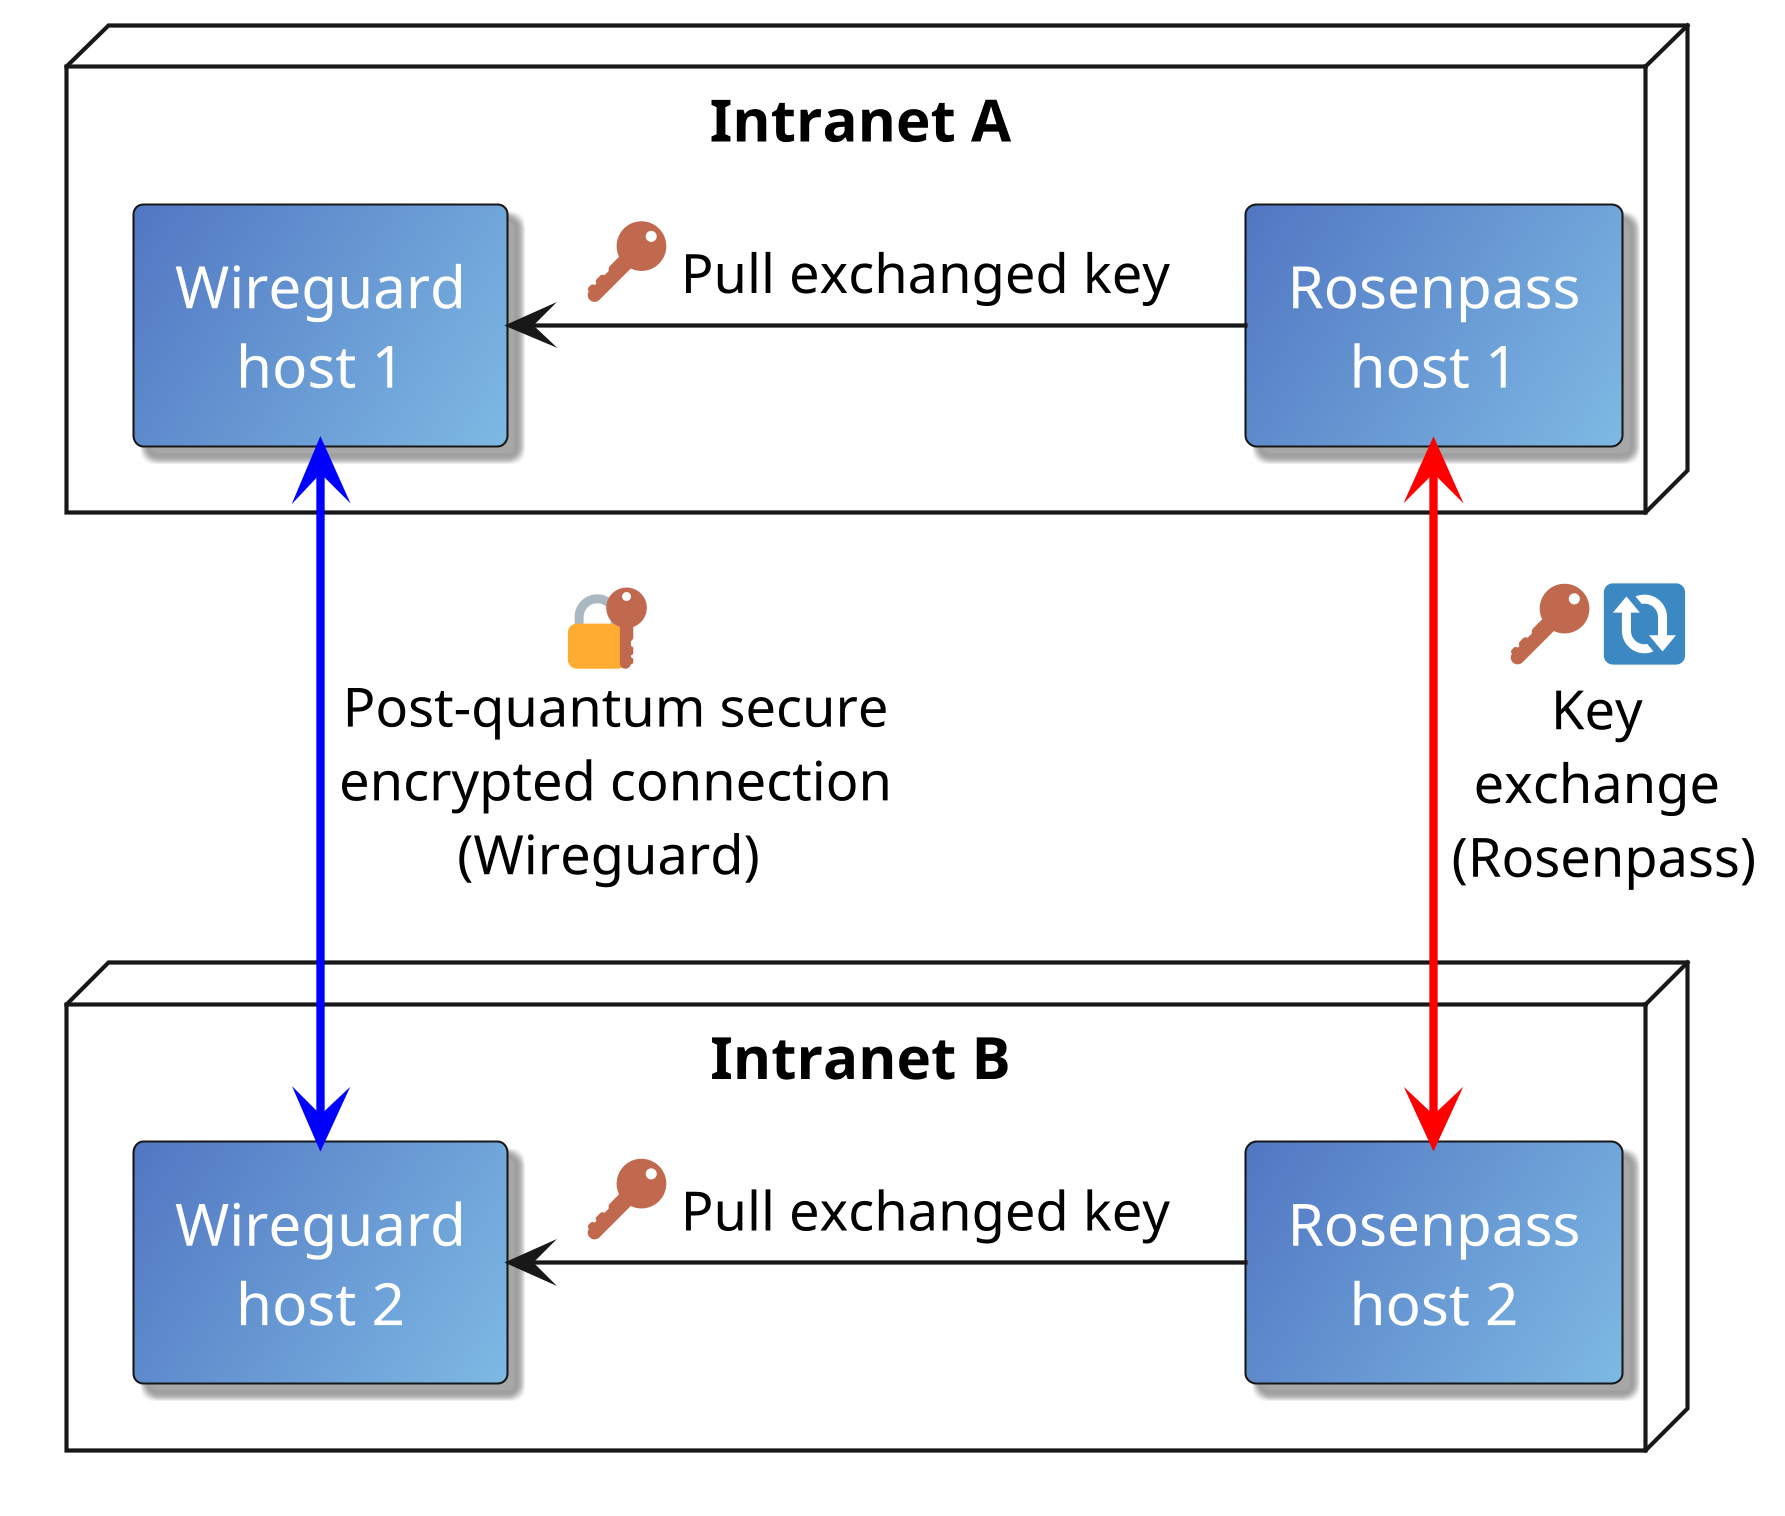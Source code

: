 @startuml
skinparam dpi 400

skinparam defaultTextAlignment center
skinparam RectangleBackgroundColor #5277C3/7EBAE4
skinparam RectangleFontColor white
skinparam RectangleShadowing true
skinparam DatabaseShadowing true
skinparam NoteFontSize 8

node "Intranet A" {
  rectangle "Wireguard\nhost 1" as wgh1
  rectangle "Rosenpass\nhost 1" as rph1
}

node "Intranet B" {
  rectangle "Wireguard\nhost 2" as wgh2
  rectangle "Rosenpass\nhost 2" as rph2
}

rph1 <--> rph2 #line:red;line.bold : "<:1f511:> <:1f503:>\nKey\nexchange\n (Rosenpass)"
wgh1 <--> wgh2 #line:blue;line.bold : "<:1f510:>\n Post-quantum secure\n encrypted connection\n(Wireguard)"

wgh1 <- rph1 : <:1f511:> Pull exchanged key
wgh2 <- rph2 : <:1f511:> Pull exchanged key

@enduml

